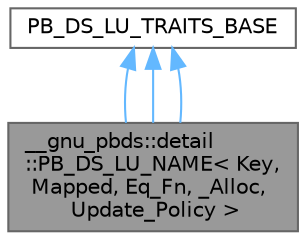 digraph "__gnu_pbds::detail::PB_DS_LU_NAME&lt; Key, Mapped, Eq_Fn, _Alloc, Update_Policy &gt;"
{
 // LATEX_PDF_SIZE
  bgcolor="transparent";
  edge [fontname=Helvetica,fontsize=10,labelfontname=Helvetica,labelfontsize=10];
  node [fontname=Helvetica,fontsize=10,shape=box,height=0.2,width=0.4];
  Node1 [id="Node000001",label="__gnu_pbds::detail\l::PB_DS_LU_NAME\< Key,\l Mapped, Eq_Fn, _Alloc,\l Update_Policy \>",height=0.2,width=0.4,color="gray40", fillcolor="grey60", style="filled", fontcolor="black",tooltip=" "];
  Node2 -> Node1 [id="edge4_Node000001_Node000002",dir="back",color="steelblue1",style="solid",tooltip=" "];
  Node2 [id="Node000002",label="PB_DS_LU_TRAITS_BASE",height=0.2,width=0.4,color="gray40", fillcolor="white", style="filled",tooltip=" "];
  Node2 -> Node1 [id="edge5_Node000001_Node000002",dir="back",color="steelblue1",style="solid",tooltip=" "];
  Node2 -> Node1 [id="edge6_Node000001_Node000002",dir="back",color="steelblue1",style="solid",tooltip=" "];
}
